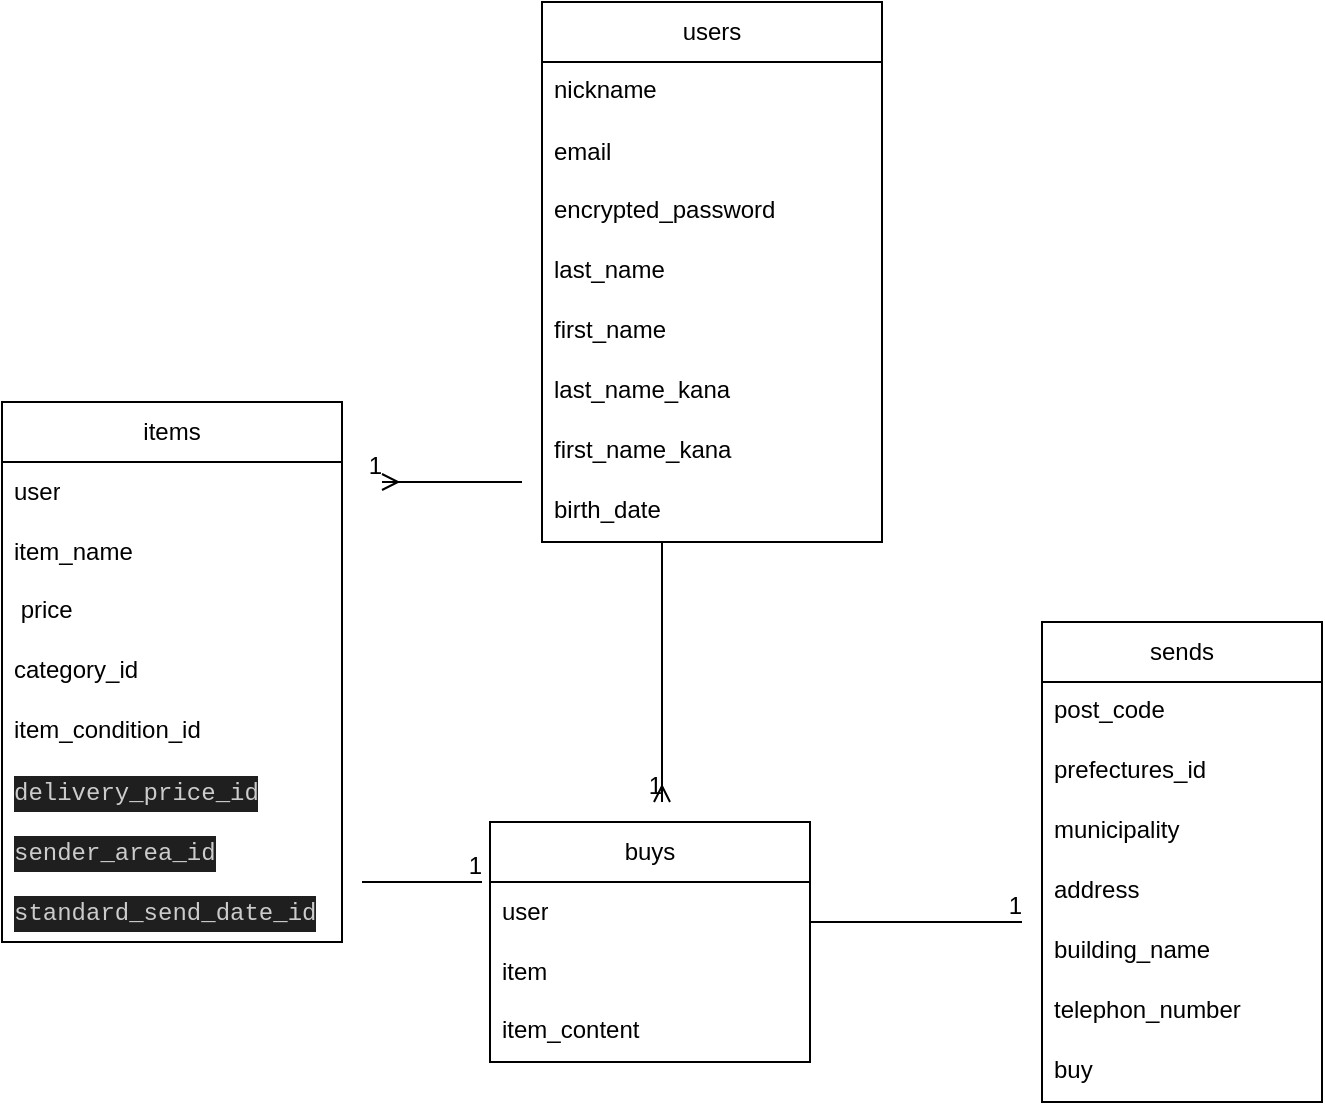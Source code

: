 <mxfile>
    <diagram id="69KRZ9yREQl_FkxlxgZL" name="ページ1">
        <mxGraphModel dx="501" dy="702" grid="1" gridSize="10" guides="1" tooltips="1" connect="0" arrows="1" fold="1" page="1" pageScale="1" pageWidth="827" pageHeight="1169" math="0" shadow="0">
            <root>
                <mxCell id="0"/>
                <mxCell id="1" parent="0"/>
                <mxCell id="2" value="sends" style="swimlane;fontStyle=0;childLayout=stackLayout;horizontal=1;startSize=30;horizontalStack=0;resizeParent=1;resizeParentMax=0;resizeLast=0;collapsible=1;marginBottom=0;whiteSpace=wrap;html=1;" parent="1" vertex="1">
                    <mxGeometry x="530" y="360" width="140" height="240" as="geometry"/>
                </mxCell>
                <mxCell id="122" value="post_code" style="text;strokeColor=none;fillColor=none;spacingLeft=4;spacingRight=4;overflow=hidden;rotatable=0;points=[[0,0.5],[1,0.5]];portConstraint=eastwest;fontSize=12;" parent="2" vertex="1">
                    <mxGeometry y="30" width="140" height="30" as="geometry"/>
                </mxCell>
                <mxCell id="123" value="prefectures_id" style="text;strokeColor=none;fillColor=none;spacingLeft=4;spacingRight=4;overflow=hidden;rotatable=0;points=[[0,0.5],[1,0.5]];portConstraint=eastwest;fontSize=12;" parent="2" vertex="1">
                    <mxGeometry y="60" width="140" height="30" as="geometry"/>
                </mxCell>
                <mxCell id="124" value="municipality" style="text;strokeColor=none;fillColor=none;spacingLeft=4;spacingRight=4;overflow=hidden;rotatable=0;points=[[0,0.5],[1,0.5]];portConstraint=eastwest;fontSize=12;" parent="2" vertex="1">
                    <mxGeometry y="90" width="140" height="30" as="geometry"/>
                </mxCell>
                <mxCell id="67" value="address" style="text;strokeColor=none;fillColor=none;spacingLeft=4;spacingRight=4;overflow=hidden;rotatable=0;points=[[0,0.5],[1,0.5]];portConstraint=eastwest;fontSize=12;" parent="2" vertex="1">
                    <mxGeometry y="120" width="140" height="30" as="geometry"/>
                </mxCell>
                <mxCell id="125" value="building_name" style="text;strokeColor=none;fillColor=none;spacingLeft=4;spacingRight=4;overflow=hidden;rotatable=0;points=[[0,0.5],[1,0.5]];portConstraint=eastwest;fontSize=12;" parent="2" vertex="1">
                    <mxGeometry y="150" width="140" height="30" as="geometry"/>
                </mxCell>
                <mxCell id="68" value=" telephon_number" style="text;strokeColor=none;fillColor=none;spacingLeft=4;spacingRight=4;overflow=hidden;rotatable=0;points=[[0,0.5],[1,0.5]];portConstraint=eastwest;fontSize=12;" parent="2" vertex="1">
                    <mxGeometry y="180" width="140" height="30" as="geometry"/>
                </mxCell>
                <mxCell id="126" value="buy" style="text;strokeColor=none;fillColor=none;spacingLeft=4;spacingRight=4;overflow=hidden;rotatable=0;points=[[0,0.5],[1,0.5]];portConstraint=eastwest;fontSize=12;" parent="2" vertex="1">
                    <mxGeometry y="210" width="140" height="30" as="geometry"/>
                </mxCell>
                <mxCell id="14" style="edgeStyle=none;html=1;exitX=0.75;exitY=0;exitDx=0;exitDy=0;entryX=0.75;entryY=0;entryDx=0;entryDy=0;" parent="1" source="6" target="6" edge="1">
                    <mxGeometry relative="1" as="geometry">
                        <mxPoint x="550" y="370" as="targetPoint"/>
                    </mxGeometry>
                </mxCell>
                <mxCell id="6" value="items" style="swimlane;fontStyle=0;childLayout=stackLayout;horizontal=1;startSize=30;horizontalStack=0;resizeParent=1;resizeParentMax=0;resizeLast=0;collapsible=1;marginBottom=0;whiteSpace=wrap;html=1;" parent="1" vertex="1">
                    <mxGeometry x="10" y="250" width="170" height="270" as="geometry"/>
                </mxCell>
                <mxCell id="120" value="user" style="text;strokeColor=none;fillColor=none;align=left;verticalAlign=middle;spacingLeft=4;spacingRight=4;overflow=hidden;points=[[0,0.5],[1,0.5]];portConstraint=eastwest;rotatable=0;whiteSpace=wrap;html=1;" parent="6" vertex="1">
                    <mxGeometry y="30" width="170" height="30" as="geometry"/>
                </mxCell>
                <mxCell id="8" value="item_name" style="text;strokeColor=none;fillColor=none;align=left;verticalAlign=middle;spacingLeft=4;spacingRight=4;overflow=hidden;points=[[0,0.5],[1,0.5]];portConstraint=eastwest;rotatable=0;whiteSpace=wrap;html=1;" parent="6" vertex="1">
                    <mxGeometry y="60" width="170" height="30" as="geometry"/>
                </mxCell>
                <mxCell id="53" value=" price" style="text;strokeColor=none;fillColor=none;spacingLeft=4;spacingRight=4;overflow=hidden;rotatable=0;points=[[0,0.5],[1,0.5]];portConstraint=eastwest;fontSize=12;" parent="6" vertex="1">
                    <mxGeometry y="90" width="170" height="30" as="geometry"/>
                </mxCell>
                <mxCell id="49" value="category_id" style="text;strokeColor=none;fillColor=none;spacingLeft=4;spacingRight=4;overflow=hidden;rotatable=0;points=[[0,0.5],[1,0.5]];portConstraint=eastwest;fontSize=12;" parent="6" vertex="1">
                    <mxGeometry y="120" width="170" height="30" as="geometry"/>
                </mxCell>
                <mxCell id="51" value="item_condition_id" style="text;strokeColor=none;fillColor=none;spacingLeft=4;spacingRight=4;overflow=hidden;rotatable=0;points=[[0,0.5],[1,0.5]];portConstraint=eastwest;fontSize=12;" parent="6" vertex="1">
                    <mxGeometry y="150" width="170" height="30" as="geometry"/>
                </mxCell>
                <mxCell id="121" value="&lt;div style=&quot;color: rgb(204, 204, 204); background-color: rgb(31, 31, 31); font-family: Menlo, Monaco, &amp;quot;Courier New&amp;quot;, monospace; line-height: 18px;&quot;&gt;delivery_price_id&lt;/div&gt;" style="text;strokeColor=none;fillColor=none;align=left;verticalAlign=middle;spacingLeft=4;spacingRight=4;overflow=hidden;points=[[0,0.5],[1,0.5]];portConstraint=eastwest;rotatable=0;whiteSpace=wrap;html=1;" parent="6" vertex="1">
                    <mxGeometry y="180" width="170" height="30" as="geometry"/>
                </mxCell>
                <mxCell id="118" value="&lt;div style=&quot;color: rgb(204, 204, 204); background-color: rgb(31, 31, 31); font-family: Menlo, Monaco, &amp;quot;Courier New&amp;quot;, monospace; line-height: 18px;&quot;&gt;sender_area_id&lt;/div&gt;" style="text;strokeColor=none;fillColor=none;align=left;verticalAlign=middle;spacingLeft=4;spacingRight=4;overflow=hidden;points=[[0,0.5],[1,0.5]];portConstraint=eastwest;rotatable=0;whiteSpace=wrap;html=1;" parent="6" vertex="1">
                    <mxGeometry y="210" width="170" height="30" as="geometry"/>
                </mxCell>
                <mxCell id="119" value="&lt;div style=&quot;color: rgb(204, 204, 204); background-color: rgb(31, 31, 31); font-family: Menlo, Monaco, &amp;quot;Courier New&amp;quot;, monospace; line-height: 18px;&quot;&gt;standard_send_date_id&lt;/div&gt;" style="text;strokeColor=none;fillColor=none;align=left;verticalAlign=middle;spacingLeft=4;spacingRight=4;overflow=hidden;points=[[0,0.5],[1,0.5]];portConstraint=eastwest;rotatable=0;whiteSpace=wrap;html=1;" parent="6" vertex="1">
                    <mxGeometry y="240" width="170" height="30" as="geometry"/>
                </mxCell>
                <mxCell id="10" value="users" style="swimlane;fontStyle=0;childLayout=stackLayout;horizontal=1;startSize=30;horizontalStack=0;resizeParent=1;resizeParentMax=0;resizeLast=0;collapsible=1;marginBottom=0;whiteSpace=wrap;html=1;" parent="1" vertex="1">
                    <mxGeometry x="280" y="50" width="170" height="270" as="geometry"/>
                </mxCell>
                <mxCell id="110" value="nickname" style="text;strokeColor=none;fillColor=none;spacingLeft=4;spacingRight=4;overflow=hidden;rotatable=0;points=[[0,0.5],[1,0.5]];portConstraint=eastwest;fontSize=12;" parent="10" vertex="1">
                    <mxGeometry y="30" width="170" height="30" as="geometry"/>
                </mxCell>
                <mxCell id="12" value="email" style="text;strokeColor=none;fillColor=none;align=left;verticalAlign=middle;spacingLeft=4;spacingRight=4;overflow=hidden;points=[[0,0.5],[1,0.5]];portConstraint=eastwest;rotatable=0;whiteSpace=wrap;html=1;" parent="10" vertex="1">
                    <mxGeometry y="60" width="170" height="30" as="geometry"/>
                </mxCell>
                <mxCell id="127" value="encrypted_password" style="text;strokeColor=none;fillColor=none;spacingLeft=4;spacingRight=4;overflow=hidden;rotatable=0;points=[[0,0.5],[1,0.5]];portConstraint=eastwest;fontSize=12;" parent="10" vertex="1">
                    <mxGeometry y="90" width="170" height="30" as="geometry"/>
                </mxCell>
                <mxCell id="129" value="last_name" style="text;strokeColor=none;fillColor=none;spacingLeft=4;spacingRight=4;overflow=hidden;rotatable=0;points=[[0,0.5],[1,0.5]];portConstraint=eastwest;fontSize=12;" parent="10" vertex="1">
                    <mxGeometry y="120" width="170" height="30" as="geometry"/>
                </mxCell>
                <mxCell id="130" value="first_name" style="text;strokeColor=none;fillColor=none;spacingLeft=4;spacingRight=4;overflow=hidden;rotatable=0;points=[[0,0.5],[1,0.5]];portConstraint=eastwest;fontSize=12;" parent="10" vertex="1">
                    <mxGeometry y="150" width="170" height="30" as="geometry"/>
                </mxCell>
                <mxCell id="132" value="last_name_kana" style="text;strokeColor=none;fillColor=none;spacingLeft=4;spacingRight=4;overflow=hidden;rotatable=0;points=[[0,0.5],[1,0.5]];portConstraint=eastwest;fontSize=12;" parent="10" vertex="1">
                    <mxGeometry y="180" width="170" height="30" as="geometry"/>
                </mxCell>
                <mxCell id="131" value="first_name_kana" style="text;strokeColor=none;fillColor=none;spacingLeft=4;spacingRight=4;overflow=hidden;rotatable=0;points=[[0,0.5],[1,0.5]];portConstraint=eastwest;fontSize=12;" parent="10" vertex="1">
                    <mxGeometry y="210" width="170" height="30" as="geometry"/>
                </mxCell>
                <mxCell id="133" value="birth_date" style="text;strokeColor=none;fillColor=none;spacingLeft=4;spacingRight=4;overflow=hidden;rotatable=0;points=[[0,0.5],[1,0.5]];portConstraint=eastwest;fontSize=12;" parent="10" vertex="1">
                    <mxGeometry y="240" width="170" height="30" as="geometry"/>
                </mxCell>
                <mxCell id="59" value="buys" style="swimlane;fontStyle=0;childLayout=stackLayout;horizontal=1;startSize=30;horizontalStack=0;resizeParent=1;resizeParentMax=0;resizeLast=0;collapsible=1;marginBottom=0;whiteSpace=wrap;html=1;" parent="1" vertex="1">
                    <mxGeometry x="254" y="460" width="160" height="120" as="geometry"/>
                </mxCell>
                <mxCell id="60" value="user" style="text;strokeColor=none;fillColor=none;align=left;verticalAlign=middle;spacingLeft=4;spacingRight=4;overflow=hidden;points=[[0,0.5],[1,0.5]];portConstraint=eastwest;rotatable=0;whiteSpace=wrap;html=1;" parent="59" vertex="1">
                    <mxGeometry y="30" width="160" height="30" as="geometry"/>
                </mxCell>
                <mxCell id="61" value="item" style="text;strokeColor=none;fillColor=none;align=left;verticalAlign=middle;spacingLeft=4;spacingRight=4;overflow=hidden;points=[[0,0.5],[1,0.5]];portConstraint=eastwest;rotatable=0;whiteSpace=wrap;html=1;" parent="59" vertex="1">
                    <mxGeometry y="60" width="160" height="30" as="geometry"/>
                </mxCell>
                <mxCell id="134" value="item_content" style="text;strokeColor=none;fillColor=none;spacingLeft=4;spacingRight=4;overflow=hidden;rotatable=0;points=[[0,0.5],[1,0.5]];portConstraint=eastwest;fontSize=12;" vertex="1" parent="59">
                    <mxGeometry y="90" width="160" height="30" as="geometry"/>
                </mxCell>
                <mxCell id="71" value="" style="endArrow=ERmany;html=1;rounded=0;endFill=0;" parent="1" edge="1">
                    <mxGeometry relative="1" as="geometry">
                        <mxPoint x="340" y="320" as="sourcePoint"/>
                        <mxPoint x="340" y="450" as="targetPoint"/>
                    </mxGeometry>
                </mxCell>
                <mxCell id="72" value="1" style="resizable=0;html=1;align=right;verticalAlign=bottom;" parent="71" connectable="0" vertex="1">
                    <mxGeometry x="1" relative="1" as="geometry"/>
                </mxCell>
                <mxCell id="77" value="" style="endArrow=ERmany;html=1;rounded=0;endFill=0;" parent="1" edge="1">
                    <mxGeometry relative="1" as="geometry">
                        <mxPoint x="270" y="290" as="sourcePoint"/>
                        <mxPoint x="200" y="290" as="targetPoint"/>
                    </mxGeometry>
                </mxCell>
                <mxCell id="78" value="1" style="resizable=0;html=1;align=right;verticalAlign=bottom;" parent="77" connectable="0" vertex="1">
                    <mxGeometry x="1" relative="1" as="geometry"/>
                </mxCell>
                <mxCell id="137" value="" style="endArrow=none;html=1;rounded=0;" edge="1" parent="1">
                    <mxGeometry relative="1" as="geometry">
                        <mxPoint x="414" y="510" as="sourcePoint"/>
                        <mxPoint x="520" y="510" as="targetPoint"/>
                    </mxGeometry>
                </mxCell>
                <mxCell id="138" value="1" style="resizable=0;html=1;align=right;verticalAlign=bottom;" connectable="0" vertex="1" parent="137">
                    <mxGeometry x="1" relative="1" as="geometry"/>
                </mxCell>
                <mxCell id="139" value="" style="endArrow=none;html=1;rounded=0;" edge="1" parent="1">
                    <mxGeometry relative="1" as="geometry">
                        <mxPoint x="190" y="490" as="sourcePoint"/>
                        <mxPoint x="250" y="490" as="targetPoint"/>
                        <Array as="points">
                            <mxPoint x="220" y="490"/>
                        </Array>
                    </mxGeometry>
                </mxCell>
                <mxCell id="140" value="1" style="resizable=0;html=1;align=right;verticalAlign=bottom;" connectable="0" vertex="1" parent="139">
                    <mxGeometry x="1" relative="1" as="geometry"/>
                </mxCell>
            </root>
        </mxGraphModel>
    </diagram>
</mxfile>